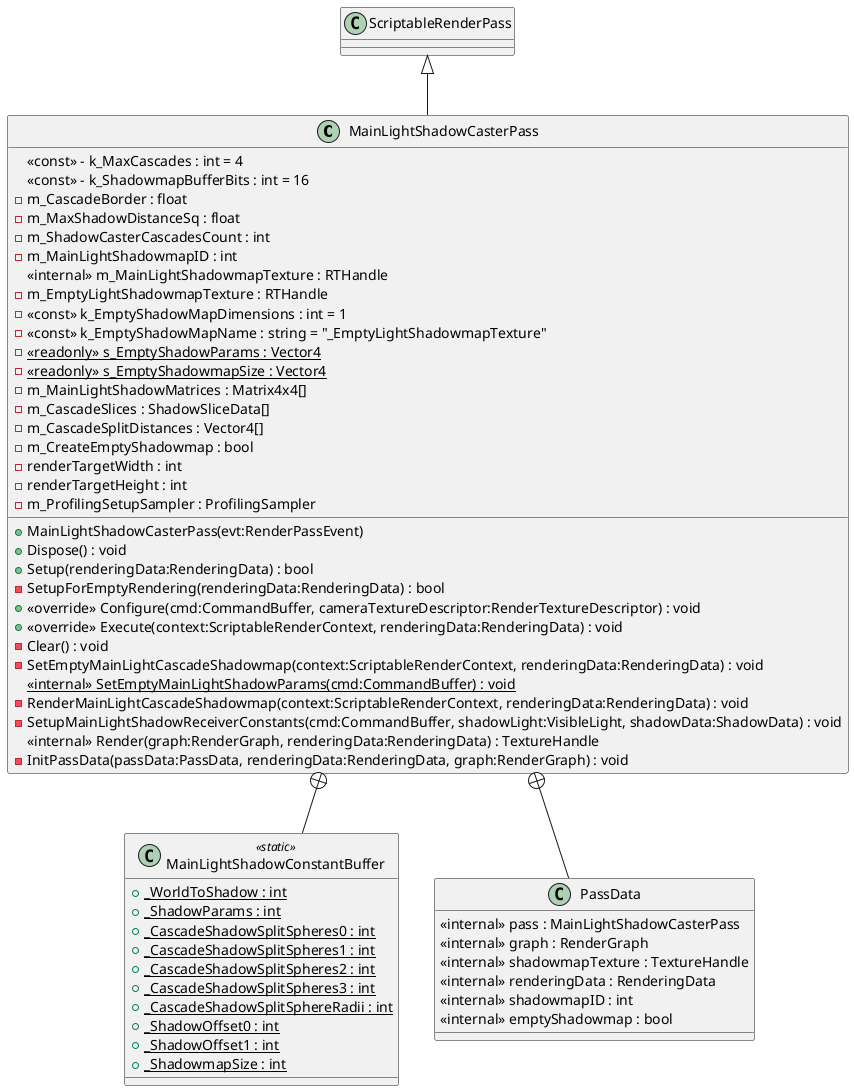 @startuml
class MainLightShadowCasterPass {
    <<const>> - k_MaxCascades : int = 4
    <<const>> - k_ShadowmapBufferBits : int = 16
    - m_CascadeBorder : float
    - m_MaxShadowDistanceSq : float
    - m_ShadowCasterCascadesCount : int
    - m_MainLightShadowmapID : int
    <<internal>> m_MainLightShadowmapTexture : RTHandle
    - m_EmptyLightShadowmapTexture : RTHandle
    - <<const>> k_EmptyShadowMapDimensions : int = 1
    - <<const>> k_EmptyShadowMapName : string = "_EmptyLightShadowmapTexture"
    - {static} <<readonly>> s_EmptyShadowParams : Vector4
    - {static} <<readonly>> s_EmptyShadowmapSize : Vector4
    - m_MainLightShadowMatrices : Matrix4x4[]
    - m_CascadeSlices : ShadowSliceData[]
    - m_CascadeSplitDistances : Vector4[]
    - m_CreateEmptyShadowmap : bool
    - renderTargetWidth : int
    - renderTargetHeight : int
    - m_ProfilingSetupSampler : ProfilingSampler
    + MainLightShadowCasterPass(evt:RenderPassEvent)
    + Dispose() : void
    + Setup(renderingData:RenderingData) : bool
    - SetupForEmptyRendering(renderingData:RenderingData) : bool
    + <<override>> Configure(cmd:CommandBuffer, cameraTextureDescriptor:RenderTextureDescriptor) : void
    + <<override>> Execute(context:ScriptableRenderContext, renderingData:RenderingData) : void
    - Clear() : void
    - SetEmptyMainLightCascadeShadowmap(context:ScriptableRenderContext, renderingData:RenderingData) : void
    <<internal>> {static} SetEmptyMainLightShadowParams(cmd:CommandBuffer) : void
    - RenderMainLightCascadeShadowmap(context:ScriptableRenderContext, renderingData:RenderingData) : void
    - SetupMainLightShadowReceiverConstants(cmd:CommandBuffer, shadowLight:VisibleLight, shadowData:ShadowData) : void
    <<internal>> Render(graph:RenderGraph, renderingData:RenderingData) : TextureHandle
    - InitPassData(passData:PassData, renderingData:RenderingData, graph:RenderGraph) : void
}
class MainLightShadowConstantBuffer <<static>> {
    + {static} _WorldToShadow : int
    + {static} _ShadowParams : int
    + {static} _CascadeShadowSplitSpheres0 : int
    + {static} _CascadeShadowSplitSpheres1 : int
    + {static} _CascadeShadowSplitSpheres2 : int
    + {static} _CascadeShadowSplitSpheres3 : int
    + {static} _CascadeShadowSplitSphereRadii : int
    + {static} _ShadowOffset0 : int
    + {static} _ShadowOffset1 : int
    + {static} _ShadowmapSize : int
}
class PassData {
    <<internal>> pass : MainLightShadowCasterPass
    <<internal>> graph : RenderGraph
    <<internal>> shadowmapTexture : TextureHandle
    <<internal>> renderingData : RenderingData
    <<internal>> shadowmapID : int
    <<internal>> emptyShadowmap : bool
}
ScriptableRenderPass <|-- MainLightShadowCasterPass
MainLightShadowCasterPass +-- MainLightShadowConstantBuffer
MainLightShadowCasterPass +-- PassData
@enduml
